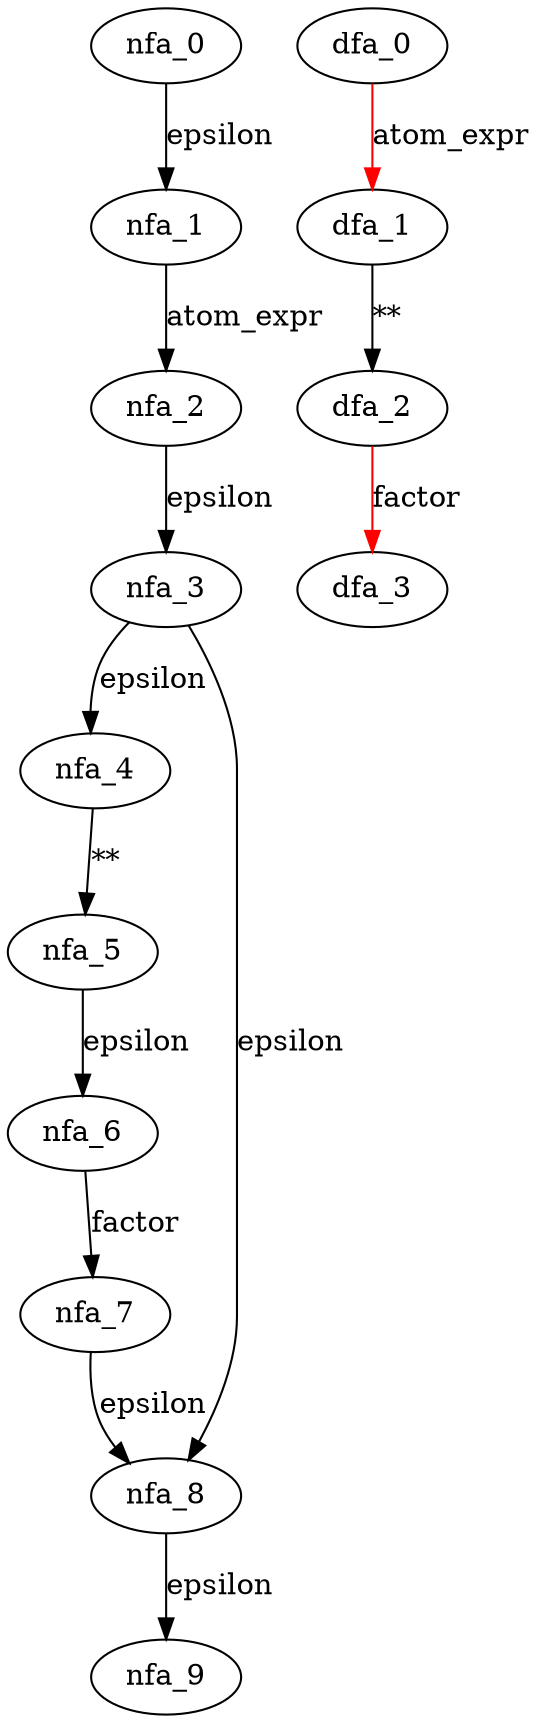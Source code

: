 digraph power {
 subgraph power_nfa {
  nfa_0->nfa_1[label=epsilon]
  nfa_1->nfa_2[label=atom_expr]
  nfa_2->nfa_3[label=epsilon]
  nfa_3->nfa_4[label=epsilon]
  nfa_4->nfa_5[label="**"]
  nfa_5->nfa_6[label=epsilon]
  nfa_6->nfa_7[label=factor]
  nfa_7->nfa_8[label=epsilon]
  nfa_8->nfa_9[label=epsilon]
  nfa_3->nfa_8[label=epsilon]
  }
 subgraph power_dfa {
  dfa_0->dfa_1[label=atom_expr,color=red]
  dfa_1->dfa_2[label="**"]
  dfa_2->dfa_3[label=factor,color=red]
  }
}
